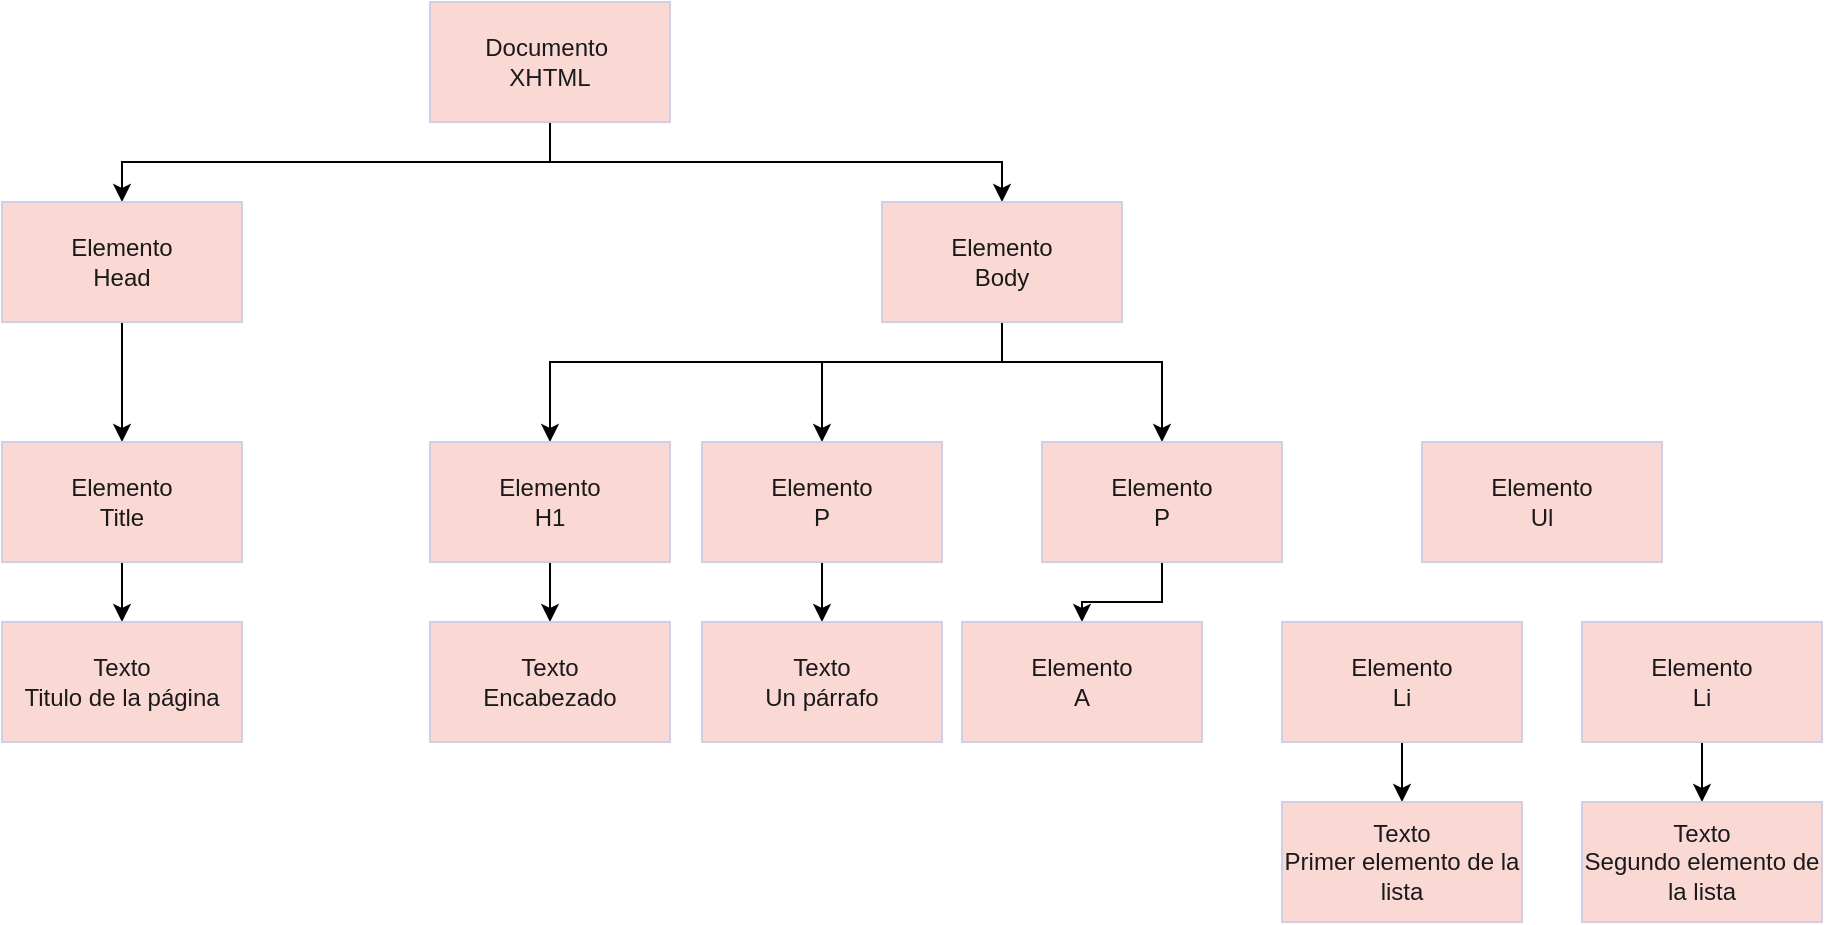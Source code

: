<mxfile version="22.1.11" type="github">
  <diagram name="Página-1" id="35GgWt1w4V4TGdVvapww">
    <mxGraphModel dx="855" dy="930" grid="1" gridSize="10" guides="1" tooltips="1" connect="1" arrows="1" fold="1" page="1" pageScale="1" pageWidth="1169" pageHeight="827" math="0" shadow="0">
      <root>
        <mxCell id="0" />
        <mxCell id="1" parent="0" />
        <mxCell id="NSk3KKELW8-BR6B0Czky-7" style="edgeStyle=orthogonalEdgeStyle;rounded=0;orthogonalLoop=1;jettySize=auto;html=1;exitX=0.5;exitY=1;exitDx=0;exitDy=0;entryX=0.5;entryY=0;entryDx=0;entryDy=0;" edge="1" parent="1" source="NSk3KKELW8-BR6B0Czky-1" target="NSk3KKELW8-BR6B0Czky-2">
          <mxGeometry relative="1" as="geometry" />
        </mxCell>
        <mxCell id="NSk3KKELW8-BR6B0Czky-10" style="edgeStyle=orthogonalEdgeStyle;rounded=0;orthogonalLoop=1;jettySize=auto;html=1;exitX=0.5;exitY=1;exitDx=0;exitDy=0;" edge="1" parent="1" source="NSk3KKELW8-BR6B0Czky-1" target="NSk3KKELW8-BR6B0Czky-3">
          <mxGeometry relative="1" as="geometry" />
        </mxCell>
        <mxCell id="NSk3KKELW8-BR6B0Czky-1" value="Documento&amp;nbsp;&lt;br&gt;XHTML" style="rounded=0;whiteSpace=wrap;html=1;labelBackgroundColor=none;fillColor=#FAD9D5;strokeColor=#D0CEE2;fontColor=#1A1A1A;" vertex="1" parent="1">
          <mxGeometry x="314" y="60" width="120" height="60" as="geometry" />
        </mxCell>
        <mxCell id="NSk3KKELW8-BR6B0Czky-8" style="edgeStyle=orthogonalEdgeStyle;rounded=0;orthogonalLoop=1;jettySize=auto;html=1;exitX=0.5;exitY=1;exitDx=0;exitDy=0;entryX=0.5;entryY=0;entryDx=0;entryDy=0;" edge="1" parent="1" source="NSk3KKELW8-BR6B0Czky-2" target="NSk3KKELW8-BR6B0Czky-4">
          <mxGeometry relative="1" as="geometry" />
        </mxCell>
        <mxCell id="NSk3KKELW8-BR6B0Czky-2" value="Elemento&lt;br&gt;Head" style="rounded=0;whiteSpace=wrap;html=1;labelBackgroundColor=none;fillColor=#FAD9D5;strokeColor=#D0CEE2;fontColor=#1A1A1A;" vertex="1" parent="1">
          <mxGeometry x="100" y="160" width="120" height="60" as="geometry" />
        </mxCell>
        <mxCell id="NSk3KKELW8-BR6B0Czky-18" style="edgeStyle=orthogonalEdgeStyle;rounded=0;orthogonalLoop=1;jettySize=auto;html=1;entryX=0.5;entryY=0;entryDx=0;entryDy=0;exitX=0.5;exitY=1;exitDx=0;exitDy=0;" edge="1" parent="1" source="NSk3KKELW8-BR6B0Czky-3" target="NSk3KKELW8-BR6B0Czky-6">
          <mxGeometry relative="1" as="geometry">
            <mxPoint x="590" y="260" as="sourcePoint" />
            <Array as="points">
              <mxPoint x="600" y="240" />
              <mxPoint x="374" y="240" />
            </Array>
          </mxGeometry>
        </mxCell>
        <mxCell id="NSk3KKELW8-BR6B0Czky-19" style="edgeStyle=orthogonalEdgeStyle;rounded=0;orthogonalLoop=1;jettySize=auto;html=1;exitX=0.5;exitY=1;exitDx=0;exitDy=0;entryX=0.5;entryY=0;entryDx=0;entryDy=0;" edge="1" parent="1" source="NSk3KKELW8-BR6B0Czky-3" target="NSk3KKELW8-BR6B0Czky-11">
          <mxGeometry relative="1" as="geometry">
            <Array as="points">
              <mxPoint x="600" y="240" />
              <mxPoint x="510" y="240" />
            </Array>
          </mxGeometry>
        </mxCell>
        <mxCell id="NSk3KKELW8-BR6B0Czky-28" style="edgeStyle=orthogonalEdgeStyle;rounded=0;orthogonalLoop=1;jettySize=auto;html=1;exitX=0.5;exitY=1;exitDx=0;exitDy=0;entryX=0.5;entryY=0;entryDx=0;entryDy=0;" edge="1" parent="1" source="NSk3KKELW8-BR6B0Czky-3" target="NSk3KKELW8-BR6B0Czky-12">
          <mxGeometry relative="1" as="geometry">
            <Array as="points">
              <mxPoint x="600" y="240" />
              <mxPoint x="680" y="240" />
            </Array>
          </mxGeometry>
        </mxCell>
        <mxCell id="NSk3KKELW8-BR6B0Czky-3" value="Elemento&lt;br&gt;Body" style="rounded=0;whiteSpace=wrap;html=1;labelBackgroundColor=none;fillColor=#FAD9D5;strokeColor=#D0CEE2;fontColor=#1A1A1A;" vertex="1" parent="1">
          <mxGeometry x="540" y="160" width="120" height="60" as="geometry" />
        </mxCell>
        <mxCell id="NSk3KKELW8-BR6B0Czky-9" style="edgeStyle=orthogonalEdgeStyle;rounded=0;orthogonalLoop=1;jettySize=auto;html=1;" edge="1" parent="1" source="NSk3KKELW8-BR6B0Czky-4" target="NSk3KKELW8-BR6B0Czky-5">
          <mxGeometry relative="1" as="geometry" />
        </mxCell>
        <mxCell id="NSk3KKELW8-BR6B0Czky-4" value="Elemento&lt;br&gt;Title" style="rounded=0;whiteSpace=wrap;html=1;labelBackgroundColor=none;fillColor=#FAD9D5;strokeColor=#D0CEE2;fontColor=#1A1A1A;" vertex="1" parent="1">
          <mxGeometry x="100" y="280" width="120" height="60" as="geometry" />
        </mxCell>
        <mxCell id="NSk3KKELW8-BR6B0Czky-5" value="Texto&lt;br&gt;Titulo de la página" style="rounded=0;whiteSpace=wrap;html=1;labelBackgroundColor=none;fillColor=#FAD9D5;strokeColor=#D0CEE2;fontColor=#1A1A1A;" vertex="1" parent="1">
          <mxGeometry x="100" y="370" width="120" height="60" as="geometry" />
        </mxCell>
        <mxCell id="NSk3KKELW8-BR6B0Czky-23" style="edgeStyle=orthogonalEdgeStyle;rounded=0;orthogonalLoop=1;jettySize=auto;html=1;exitX=0.5;exitY=1;exitDx=0;exitDy=0;entryX=0.5;entryY=0;entryDx=0;entryDy=0;" edge="1" parent="1" source="NSk3KKELW8-BR6B0Czky-6" target="NSk3KKELW8-BR6B0Czky-22">
          <mxGeometry relative="1" as="geometry" />
        </mxCell>
        <mxCell id="NSk3KKELW8-BR6B0Czky-6" value="Elemento&lt;br&gt;H1" style="rounded=0;whiteSpace=wrap;html=1;labelBackgroundColor=none;fillColor=#FAD9D5;strokeColor=#D0CEE2;fontColor=#1A1A1A;" vertex="1" parent="1">
          <mxGeometry x="314" y="280" width="120" height="60" as="geometry" />
        </mxCell>
        <mxCell id="NSk3KKELW8-BR6B0Czky-21" style="edgeStyle=orthogonalEdgeStyle;rounded=0;orthogonalLoop=1;jettySize=auto;html=1;exitX=0.5;exitY=1;exitDx=0;exitDy=0;entryX=0.5;entryY=0;entryDx=0;entryDy=0;" edge="1" parent="1" source="NSk3KKELW8-BR6B0Czky-11" target="NSk3KKELW8-BR6B0Czky-20">
          <mxGeometry relative="1" as="geometry" />
        </mxCell>
        <mxCell id="NSk3KKELW8-BR6B0Czky-11" value="Elemento&lt;br&gt;P" style="rounded=0;whiteSpace=wrap;html=1;labelBackgroundColor=none;fillColor=#FAD9D5;strokeColor=#D0CEE2;fontColor=#1A1A1A;" vertex="1" parent="1">
          <mxGeometry x="450" y="280" width="120" height="60" as="geometry" />
        </mxCell>
        <mxCell id="NSk3KKELW8-BR6B0Czky-14" style="edgeStyle=orthogonalEdgeStyle;rounded=0;orthogonalLoop=1;jettySize=auto;html=1;exitX=0.5;exitY=1;exitDx=0;exitDy=0;entryX=0.5;entryY=0;entryDx=0;entryDy=0;" edge="1" parent="1" source="NSk3KKELW8-BR6B0Czky-12" target="NSk3KKELW8-BR6B0Czky-13">
          <mxGeometry relative="1" as="geometry" />
        </mxCell>
        <mxCell id="NSk3KKELW8-BR6B0Czky-12" value="Elemento&lt;br&gt;P" style="rounded=0;whiteSpace=wrap;html=1;labelBackgroundColor=none;fillColor=#FAD9D5;strokeColor=#D0CEE2;fontColor=#1A1A1A;" vertex="1" parent="1">
          <mxGeometry x="620" y="280" width="120" height="60" as="geometry" />
        </mxCell>
        <mxCell id="NSk3KKELW8-BR6B0Czky-13" value="Elemento&lt;br&gt;A" style="rounded=0;whiteSpace=wrap;html=1;labelBackgroundColor=none;fillColor=#FAD9D5;strokeColor=#D0CEE2;fontColor=#1A1A1A;" vertex="1" parent="1">
          <mxGeometry x="580" y="370" width="120" height="60" as="geometry" />
        </mxCell>
        <mxCell id="NSk3KKELW8-BR6B0Czky-15" value="Elemento&lt;br&gt;Ul" style="rounded=0;whiteSpace=wrap;html=1;labelBackgroundColor=none;fillColor=#FAD9D5;strokeColor=#D0CEE2;fontColor=#1A1A1A;" vertex="1" parent="1">
          <mxGeometry x="810" y="280" width="120" height="60" as="geometry" />
        </mxCell>
        <mxCell id="NSk3KKELW8-BR6B0Czky-25" style="edgeStyle=orthogonalEdgeStyle;rounded=0;orthogonalLoop=1;jettySize=auto;html=1;exitX=0.5;exitY=1;exitDx=0;exitDy=0;entryX=0.5;entryY=0;entryDx=0;entryDy=0;" edge="1" parent="1" source="NSk3KKELW8-BR6B0Czky-16" target="NSk3KKELW8-BR6B0Czky-24">
          <mxGeometry relative="1" as="geometry" />
        </mxCell>
        <mxCell id="NSk3KKELW8-BR6B0Czky-16" value="Elemento&lt;br&gt;Li" style="rounded=0;whiteSpace=wrap;html=1;labelBackgroundColor=none;fillColor=#FAD9D5;strokeColor=#D0CEE2;fontColor=#1A1A1A;" vertex="1" parent="1">
          <mxGeometry x="740" y="370" width="120" height="60" as="geometry" />
        </mxCell>
        <mxCell id="NSk3KKELW8-BR6B0Czky-27" style="edgeStyle=orthogonalEdgeStyle;rounded=0;orthogonalLoop=1;jettySize=auto;html=1;exitX=0.5;exitY=1;exitDx=0;exitDy=0;entryX=0.5;entryY=0;entryDx=0;entryDy=0;" edge="1" parent="1" source="NSk3KKELW8-BR6B0Czky-17" target="NSk3KKELW8-BR6B0Czky-26">
          <mxGeometry relative="1" as="geometry" />
        </mxCell>
        <mxCell id="NSk3KKELW8-BR6B0Czky-17" value="Elemento&lt;br&gt;Li" style="rounded=0;whiteSpace=wrap;html=1;labelBackgroundColor=none;fillColor=#FAD9D5;strokeColor=#D0CEE2;fontColor=#1A1A1A;" vertex="1" parent="1">
          <mxGeometry x="890" y="370" width="120" height="60" as="geometry" />
        </mxCell>
        <mxCell id="NSk3KKELW8-BR6B0Czky-20" value="Texto&lt;br&gt;Un párrafo" style="rounded=0;whiteSpace=wrap;html=1;labelBackgroundColor=none;fillColor=#FAD9D5;strokeColor=#D0CEE2;fontColor=#1A1A1A;" vertex="1" parent="1">
          <mxGeometry x="450" y="370" width="120" height="60" as="geometry" />
        </mxCell>
        <mxCell id="NSk3KKELW8-BR6B0Czky-22" value="Texto&lt;br&gt;Encabezado" style="rounded=0;whiteSpace=wrap;html=1;labelBackgroundColor=none;fillColor=#FAD9D5;strokeColor=#D0CEE2;fontColor=#1A1A1A;" vertex="1" parent="1">
          <mxGeometry x="314" y="370" width="120" height="60" as="geometry" />
        </mxCell>
        <mxCell id="NSk3KKELW8-BR6B0Czky-24" value="Texto&lt;br&gt;Primer elemento de la lista" style="rounded=0;whiteSpace=wrap;html=1;labelBackgroundColor=none;fillColor=#FAD9D5;strokeColor=#D0CEE2;fontColor=#1A1A1A;" vertex="1" parent="1">
          <mxGeometry x="740" y="460" width="120" height="60" as="geometry" />
        </mxCell>
        <mxCell id="NSk3KKELW8-BR6B0Czky-26" value="Texto&lt;br&gt;Segundo elemento de la lista" style="rounded=0;whiteSpace=wrap;html=1;labelBackgroundColor=none;fillColor=#FAD9D5;strokeColor=#D0CEE2;fontColor=#1A1A1A;" vertex="1" parent="1">
          <mxGeometry x="890" y="460" width="120" height="60" as="geometry" />
        </mxCell>
      </root>
    </mxGraphModel>
  </diagram>
</mxfile>
